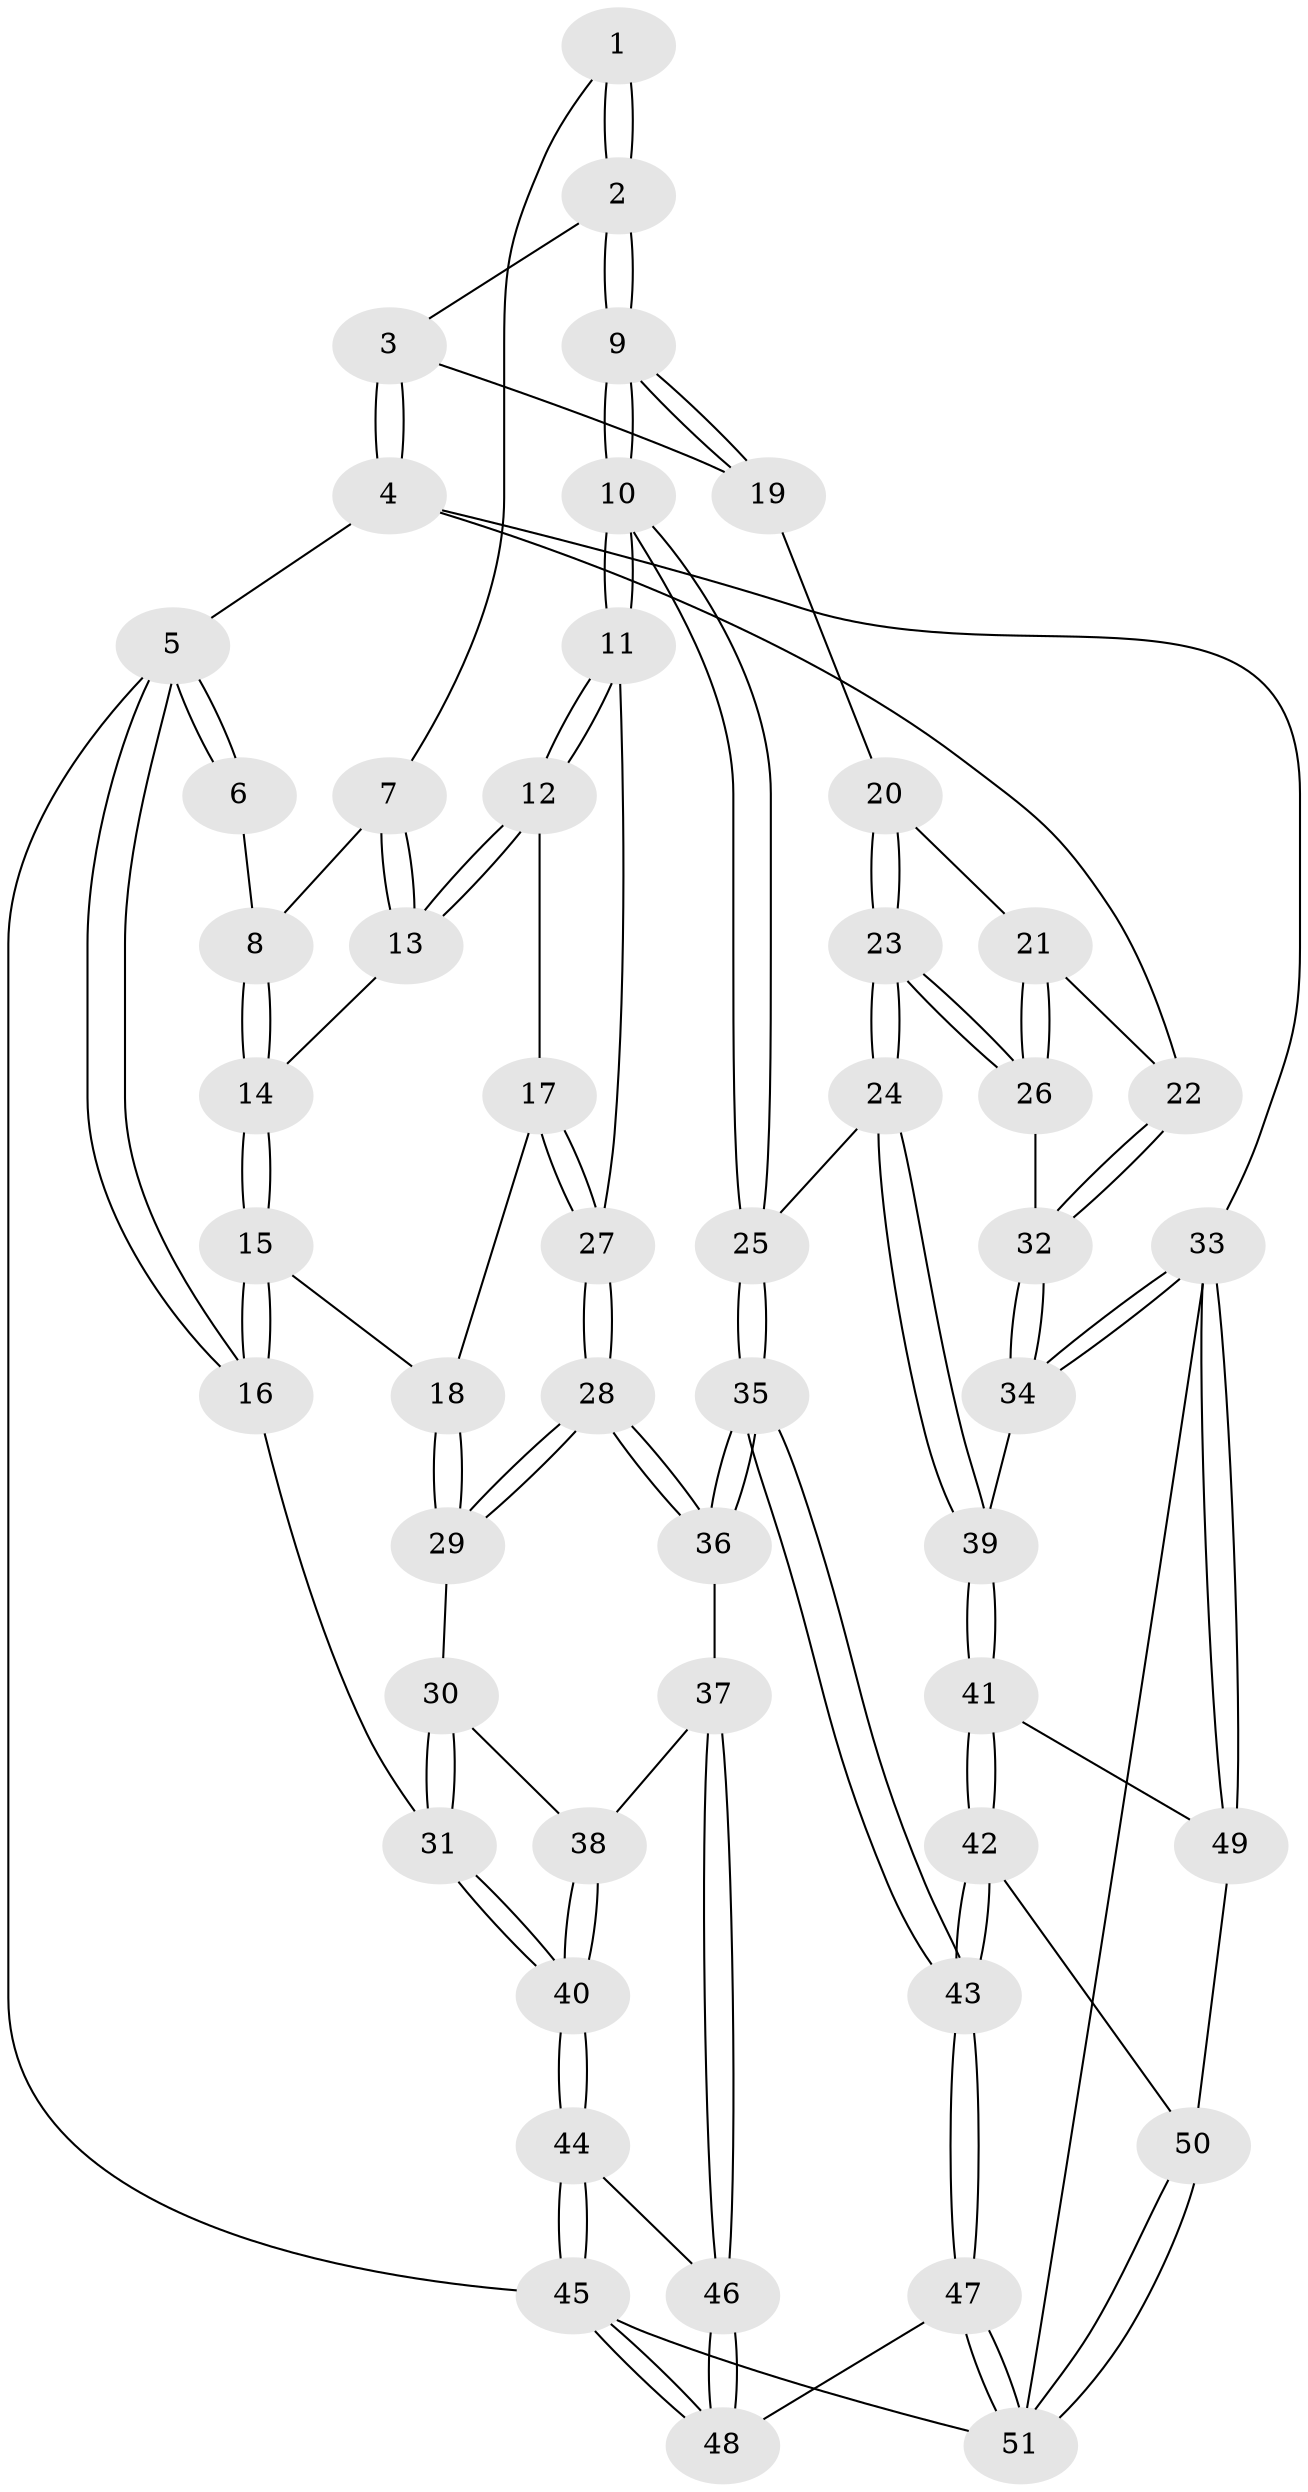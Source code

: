 // coarse degree distribution, {3: 0.13793103448275862, 4: 0.4827586206896552, 6: 0.10344827586206896, 5: 0.27586206896551724}
// Generated by graph-tools (version 1.1) at 2025/24/03/03/25 07:24:40]
// undirected, 51 vertices, 124 edges
graph export_dot {
graph [start="1"]
  node [color=gray90,style=filled];
  1 [pos="+0.29970896520452506+0"];
  2 [pos="+0.6011738726763514+0"];
  3 [pos="+0.8605465871489921+0"];
  4 [pos="+1+0"];
  5 [pos="+0+0"];
  6 [pos="+0.025681277535013994+0"];
  7 [pos="+0.23800505742335137+0.01682155695492122"];
  8 [pos="+0.08235765291732287+0.11379964687623273"];
  9 [pos="+0.545072512377719+0.2900404277726291"];
  10 [pos="+0.542496952545058+0.30027895379917435"];
  11 [pos="+0.4782620365534568+0.31375111853707865"];
  12 [pos="+0.22224819737716411+0.16760212599761798"];
  13 [pos="+0.2140984516879017+0.1375722142018906"];
  14 [pos="+0.07728666617685546+0.14300068672434588"];
  15 [pos="+0+0.2710097739035938"];
  16 [pos="+0+0.30208842146476933"];
  17 [pos="+0.15190624919097623+0.26397539187827124"];
  18 [pos="+0.013080108942894087+0.27726844147297025"];
  19 [pos="+0.8647980469307743+0.23090143966023652"];
  20 [pos="+0.8957065749888395+0.27340803385104556"];
  21 [pos="+0.9047005722130056+0.2728510214855749"];
  22 [pos="+1+0.1859427908119038"];
  23 [pos="+0.7470737149908969+0.4628266884217555"];
  24 [pos="+0.7419589264679773+0.465098660954843"];
  25 [pos="+0.6314500389348148+0.4394534214802872"];
  26 [pos="+0.9703043447175631+0.428387729984667"];
  27 [pos="+0.30564738851579104+0.40569772217041195"];
  28 [pos="+0.260040914574625+0.4610856925566732"];
  29 [pos="+0.24392136536331652+0.45883768557703647"];
  30 [pos="+0.03688300688723708+0.47163779296859737"];
  31 [pos="+0+0.4241249260377851"];
  32 [pos="+1+0.42168233472952193"];
  33 [pos="+1+0.9233520765321946"];
  34 [pos="+1+0.6354012741867183"];
  35 [pos="+0.5094831869056843+0.7495292823526879"];
  36 [pos="+0.25472290894002225+0.6406753597127252"];
  37 [pos="+0.2247247068479124+0.6585662699476651"];
  38 [pos="+0.13021672092440428+0.6022554621753431"];
  39 [pos="+0.8624957306454577+0.6382946227716102"];
  40 [pos="+0+0.5957386639093675"];
  41 [pos="+0.8245482617181721+0.7736250535286113"];
  42 [pos="+0.6190526704221224+0.8609990014844368"];
  43 [pos="+0.5430693228474199+0.8736267335849398"];
  44 [pos="+0+0.7427468837896726"];
  45 [pos="+0+1"];
  46 [pos="+0.1119854050825411+0.7918638767705708"];
  47 [pos="+0.47105349557455073+1"];
  48 [pos="+0.29072108156704174+1"];
  49 [pos="+0.9143387412281545+0.8420717770563919"];
  50 [pos="+0.8480322853542512+0.9673719337789602"];
  51 [pos="+1+1"];
  1 -- 2;
  1 -- 2;
  1 -- 7;
  2 -- 3;
  2 -- 9;
  2 -- 9;
  3 -- 4;
  3 -- 4;
  3 -- 19;
  4 -- 5;
  4 -- 22;
  4 -- 33;
  5 -- 6;
  5 -- 6;
  5 -- 16;
  5 -- 16;
  5 -- 45;
  6 -- 8;
  7 -- 8;
  7 -- 13;
  7 -- 13;
  8 -- 14;
  8 -- 14;
  9 -- 10;
  9 -- 10;
  9 -- 19;
  9 -- 19;
  10 -- 11;
  10 -- 11;
  10 -- 25;
  10 -- 25;
  11 -- 12;
  11 -- 12;
  11 -- 27;
  12 -- 13;
  12 -- 13;
  12 -- 17;
  13 -- 14;
  14 -- 15;
  14 -- 15;
  15 -- 16;
  15 -- 16;
  15 -- 18;
  16 -- 31;
  17 -- 18;
  17 -- 27;
  17 -- 27;
  18 -- 29;
  18 -- 29;
  19 -- 20;
  20 -- 21;
  20 -- 23;
  20 -- 23;
  21 -- 22;
  21 -- 26;
  21 -- 26;
  22 -- 32;
  22 -- 32;
  23 -- 24;
  23 -- 24;
  23 -- 26;
  23 -- 26;
  24 -- 25;
  24 -- 39;
  24 -- 39;
  25 -- 35;
  25 -- 35;
  26 -- 32;
  27 -- 28;
  27 -- 28;
  28 -- 29;
  28 -- 29;
  28 -- 36;
  28 -- 36;
  29 -- 30;
  30 -- 31;
  30 -- 31;
  30 -- 38;
  31 -- 40;
  31 -- 40;
  32 -- 34;
  32 -- 34;
  33 -- 34;
  33 -- 34;
  33 -- 49;
  33 -- 49;
  33 -- 51;
  34 -- 39;
  35 -- 36;
  35 -- 36;
  35 -- 43;
  35 -- 43;
  36 -- 37;
  37 -- 38;
  37 -- 46;
  37 -- 46;
  38 -- 40;
  38 -- 40;
  39 -- 41;
  39 -- 41;
  40 -- 44;
  40 -- 44;
  41 -- 42;
  41 -- 42;
  41 -- 49;
  42 -- 43;
  42 -- 43;
  42 -- 50;
  43 -- 47;
  43 -- 47;
  44 -- 45;
  44 -- 45;
  44 -- 46;
  45 -- 48;
  45 -- 48;
  45 -- 51;
  46 -- 48;
  46 -- 48;
  47 -- 48;
  47 -- 51;
  47 -- 51;
  49 -- 50;
  50 -- 51;
  50 -- 51;
}
